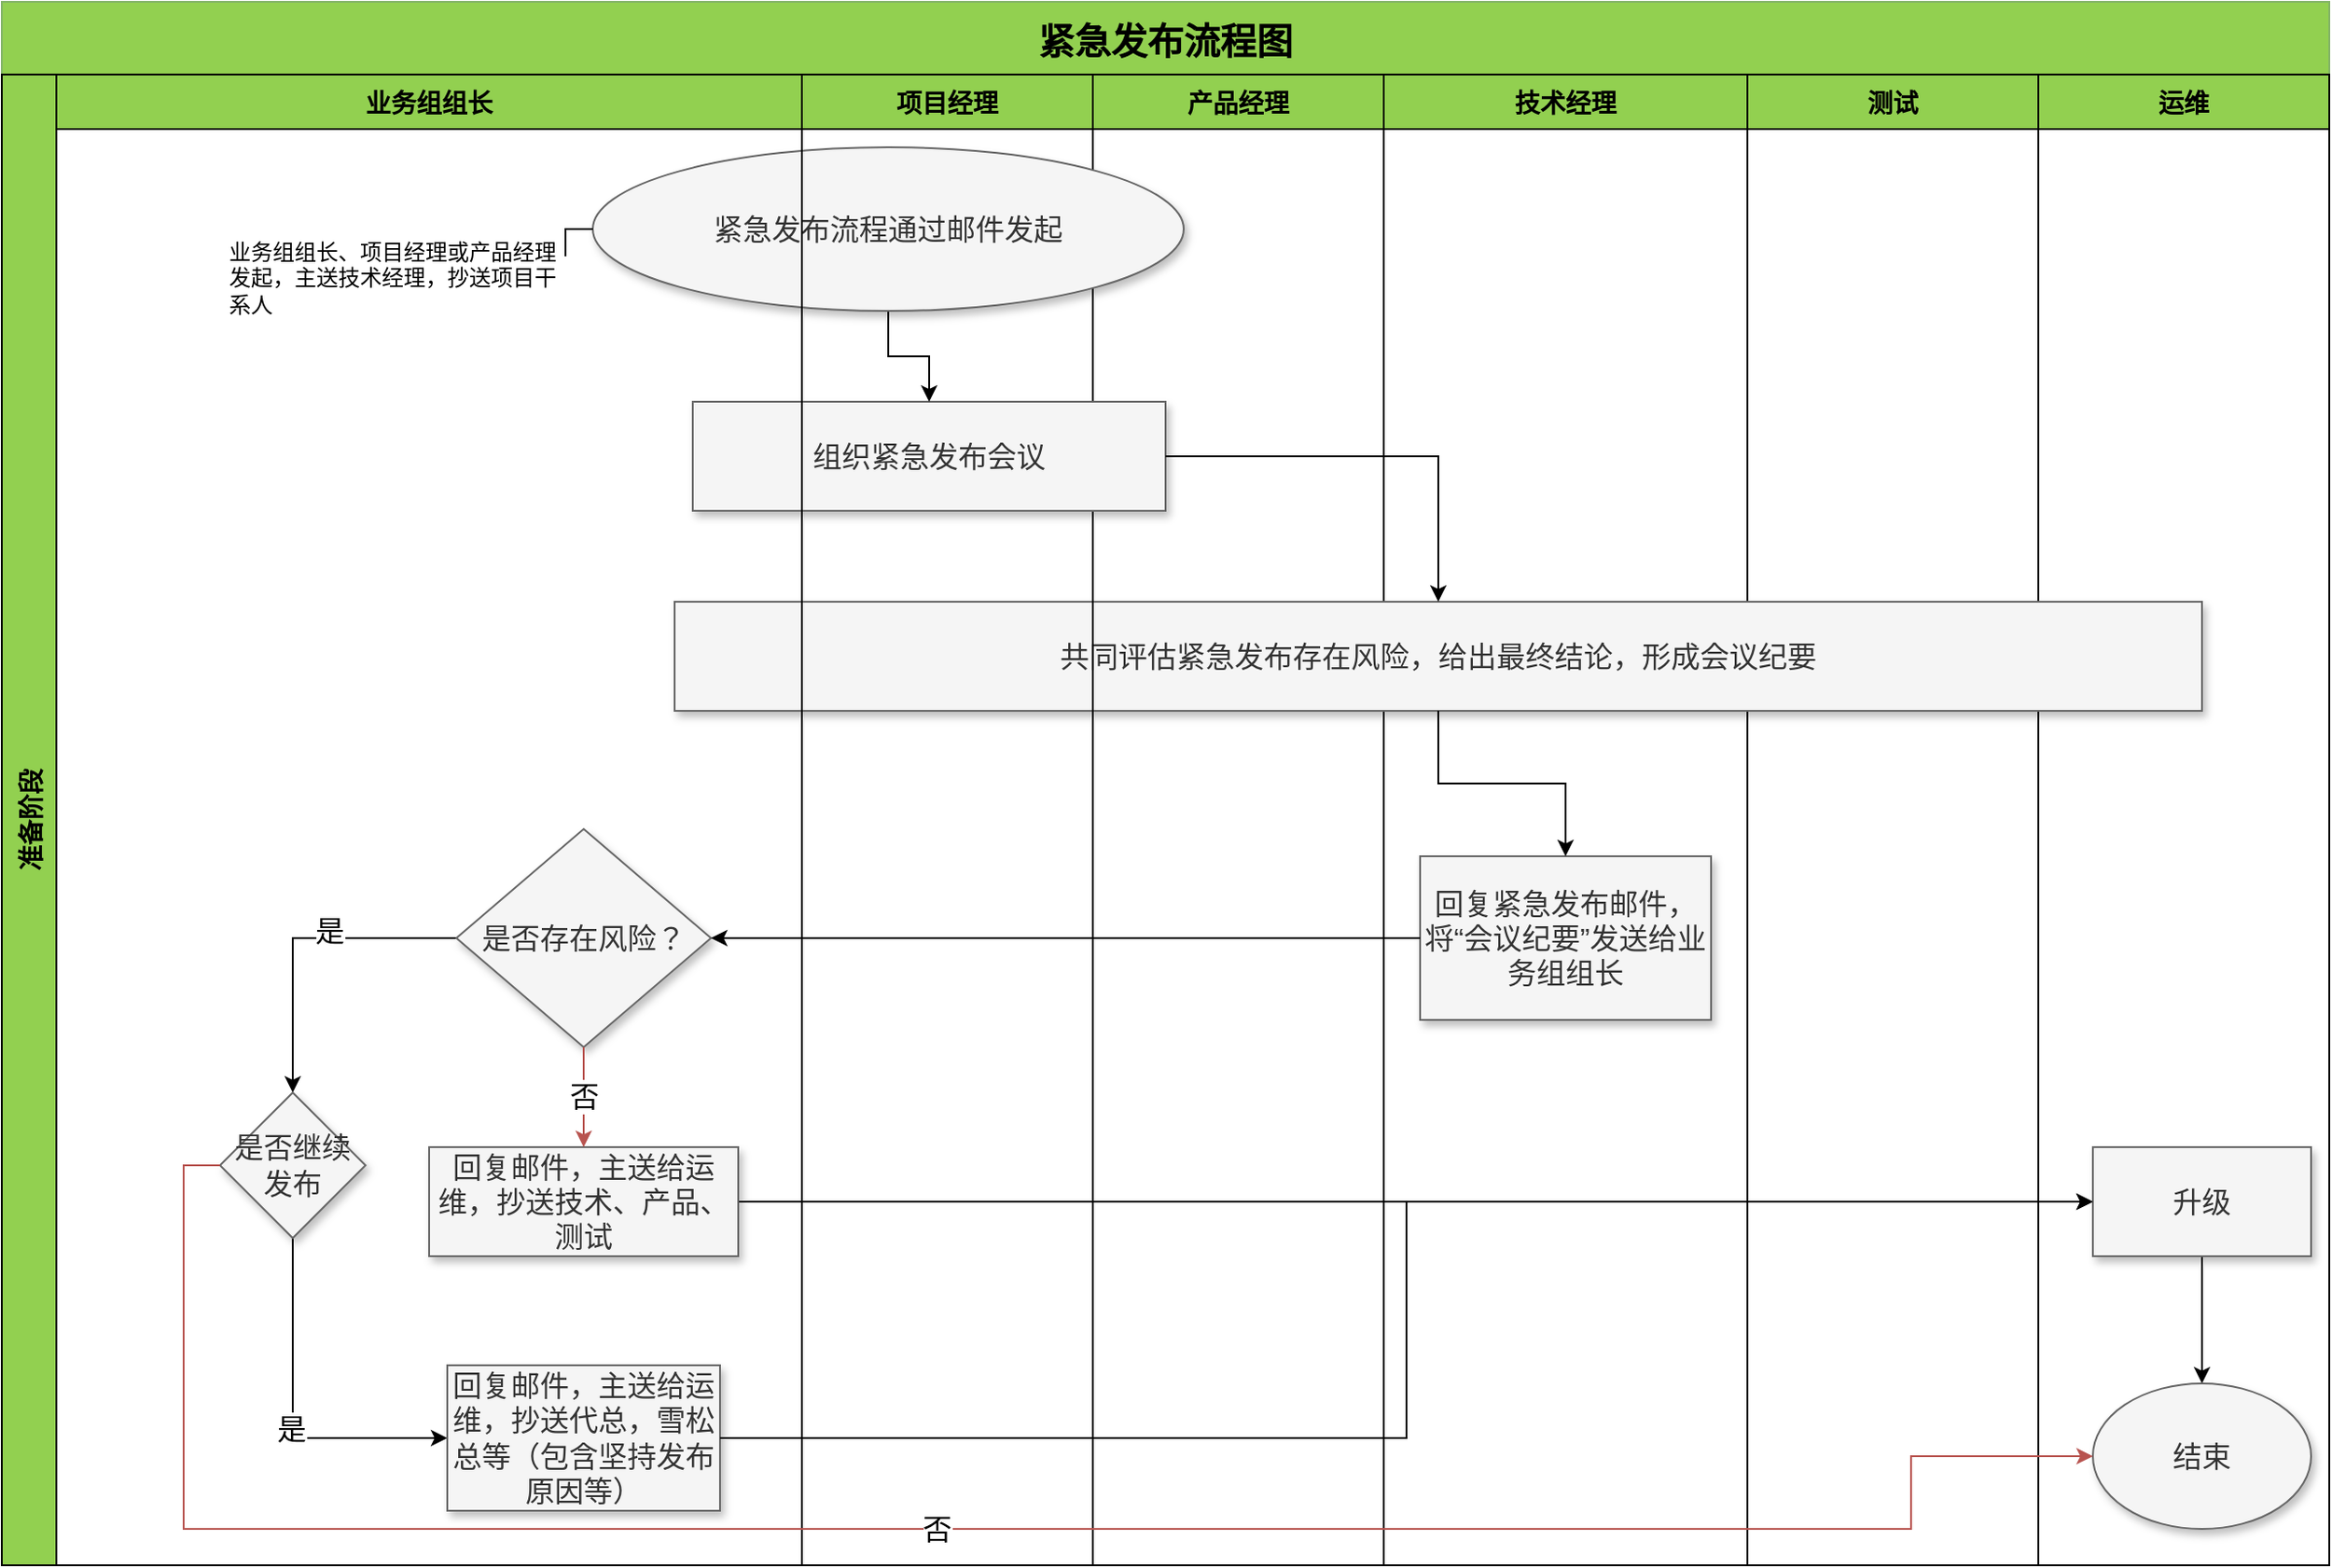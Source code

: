 <mxfile version="22.1.16" type="github">
  <diagram id="Nbi2OOFG4A7icGLgDpQb" name="第 1 页">
    <mxGraphModel dx="2261" dy="795" grid="1" gridSize="10" guides="1" tooltips="1" connect="1" arrows="1" fold="1" page="1" pageScale="1" pageWidth="827" pageHeight="1169" background="none" math="0" shadow="0">
      <root>
        <mxCell id="0" />
        <mxCell id="1" parent="0" />
        <mxCell id="kk27pRFW-uQP8ShshRhL-2" value="紧急发布流程图" style="swimlane;childLayout=stackLayout;resizeParent=1;resizeParentMax=0;horizontal=1;startSize=40;horizontalStack=0;fillColor=#92D050;strokeColor=#82b366;fontSize=20;spacingTop=4;spacingBottom=4;swimlaneFillColor=none;arcSize=15;perimeterSpacing=0;gradientColor=none;spacing=2;" parent="1" vertex="1">
          <mxGeometry x="-460" y="50" width="1280" height="860" as="geometry">
            <mxRectangle x="220" y="250" width="100" height="30" as="alternateBounds" />
          </mxGeometry>
        </mxCell>
        <mxCell id="kk27pRFW-uQP8ShshRhL-3" value="准备阶段" style="swimlane;startSize=30;horizontal=0;fillColor=#92D050;fontSize=14;" parent="kk27pRFW-uQP8ShshRhL-2" vertex="1">
          <mxGeometry y="40" width="1280" height="820" as="geometry" />
        </mxCell>
        <mxCell id="kk27pRFW-uQP8ShshRhL-10" value="技术经理" style="swimlane;fillColor=#92D050;fontSize=14;startSize=30;" parent="kk27pRFW-uQP8ShshRhL-3" vertex="1">
          <mxGeometry x="760" width="200" height="820" as="geometry" />
        </mxCell>
        <mxCell id="6HgpFGaJHipM8IOwZZrd-8" value="回复紧急发布邮件，将“会议纪要”发送给业务组组长" style="whiteSpace=wrap;html=1;fontSize=16;fillColor=#f5f5f5;strokeColor=#666666;fontColor=#333333;shadow=1;sketch=0;" parent="kk27pRFW-uQP8ShshRhL-10" vertex="1">
          <mxGeometry x="20" y="430" width="160" height="90" as="geometry" />
        </mxCell>
        <mxCell id="6HgpFGaJHipM8IOwZZrd-39" value="" style="edgeStyle=orthogonalEdgeStyle;rounded=0;orthogonalLoop=1;jettySize=auto;html=1;entryX=0;entryY=0.5;entryDx=0;entryDy=0;" parent="kk27pRFW-uQP8ShshRhL-10" source="6HgpFGaJHipM8IOwZZrd-11" target="6HgpFGaJHipM8IOwZZrd-38" edge="1">
          <mxGeometry relative="1" as="geometry">
            <Array as="points">
              <mxPoint x="200" y="620" />
              <mxPoint x="200" y="620" />
            </Array>
          </mxGeometry>
        </mxCell>
        <mxCell id="kk27pRFW-uQP8ShshRhL-18" value="测试" style="swimlane;fillColor=#92D050;fontSize=14;startSize=30;" parent="kk27pRFW-uQP8ShshRhL-3" vertex="1">
          <mxGeometry x="960" width="160" height="820" as="geometry" />
        </mxCell>
        <mxCell id="kk27pRFW-uQP8ShshRhL-19" value="运维" style="swimlane;fillColor=#92D050;fontSize=14;startSize=30;" parent="kk27pRFW-uQP8ShshRhL-3" vertex="1">
          <mxGeometry x="1120" width="160" height="820" as="geometry" />
        </mxCell>
        <mxCell id="-bgV7D8pKsFsOyFbYpnK-2" value="" style="edgeStyle=orthogonalEdgeStyle;rounded=0;orthogonalLoop=1;jettySize=auto;html=1;" edge="1" parent="kk27pRFW-uQP8ShshRhL-19" source="6HgpFGaJHipM8IOwZZrd-38" target="-bgV7D8pKsFsOyFbYpnK-1">
          <mxGeometry relative="1" as="geometry" />
        </mxCell>
        <mxCell id="6HgpFGaJHipM8IOwZZrd-38" value="升级" style="whiteSpace=wrap;html=1;fontSize=16;fillColor=#f5f5f5;strokeColor=#666666;fontColor=#333333;shadow=1;sketch=0;" parent="kk27pRFW-uQP8ShshRhL-19" vertex="1">
          <mxGeometry x="30" y="590" width="120" height="60" as="geometry" />
        </mxCell>
        <mxCell id="-bgV7D8pKsFsOyFbYpnK-1" value="结束" style="ellipse;whiteSpace=wrap;html=1;fontSize=16;fillColor=#f5f5f5;strokeColor=#666666;fontColor=#333333;shadow=1;sketch=0;" vertex="1" parent="kk27pRFW-uQP8ShshRhL-19">
          <mxGeometry x="30" y="720" width="120" height="80" as="geometry" />
        </mxCell>
        <mxCell id="OawIMf_CP--zUOg47wnV-11" value="产品经理" style="swimlane;fillColor=#92D050;fontSize=14;startSize=30;" parent="kk27pRFW-uQP8ShshRhL-3" vertex="1">
          <mxGeometry x="600" width="160" height="820" as="geometry" />
        </mxCell>
        <mxCell id="6HgpFGaJHipM8IOwZZrd-4" value="共同评估紧急发布存在风险，给出最终结论，形成会议纪要" style="whiteSpace=wrap;html=1;fontSize=16;fillColor=#f5f5f5;strokeColor=#666666;fontColor=#333333;shadow=1;sketch=0;" parent="OawIMf_CP--zUOg47wnV-11" vertex="1">
          <mxGeometry x="-230" y="290" width="840" height="60" as="geometry" />
        </mxCell>
        <mxCell id="OawIMf_CP--zUOg47wnV-10" value="项目经理" style="swimlane;fillColor=#92D050;fontSize=14;startSize=30;" parent="kk27pRFW-uQP8ShshRhL-3" vertex="1">
          <mxGeometry x="440" width="160" height="820" as="geometry" />
        </mxCell>
        <mxCell id="6HgpFGaJHipM8IOwZZrd-2" value="组织紧急发布会议" style="whiteSpace=wrap;html=1;fillColor=#f5f5f5;strokeColor=#666666;fontColor=#333333;shadow=1;sketch=0;fontSize=16;" parent="OawIMf_CP--zUOg47wnV-10" vertex="1">
          <mxGeometry x="-60" y="180" width="260" height="60" as="geometry" />
        </mxCell>
        <mxCell id="6HgpFGaJHipM8IOwZZrd-3" value="" style="edgeStyle=orthogonalEdgeStyle;rounded=0;orthogonalLoop=1;jettySize=auto;html=1;" parent="OawIMf_CP--zUOg47wnV-10" source="6HgpFGaJHipM8IOwZZrd-1" target="6HgpFGaJHipM8IOwZZrd-2" edge="1">
          <mxGeometry relative="1" as="geometry" />
        </mxCell>
        <mxCell id="6HgpFGaJHipM8IOwZZrd-1" value="&lt;font face=&quot;Microsoft YaHei-2&quot;&gt;&lt;span style=&quot;font-size: 16px;&quot;&gt;紧急发布流程通过邮件发起&lt;/span&gt;&lt;/font&gt;" style="ellipse;whiteSpace=wrap;html=1;shadow=1;sketch=0;fillColor=#f5f5f5;fontColor=#333333;strokeColor=#666666;" parent="OawIMf_CP--zUOg47wnV-10" vertex="1">
          <mxGeometry x="-115" y="40" width="325" height="90" as="geometry" />
        </mxCell>
        <mxCell id="OawIMf_CP--zUOg47wnV-14" value="业务组组长" style="swimlane;startSize=30;fillColor=#92D050;fontSize=14;" parent="kk27pRFW-uQP8ShshRhL-3" vertex="1">
          <mxGeometry x="30" width="410" height="820" as="geometry" />
        </mxCell>
        <mxCell id="6HgpFGaJHipM8IOwZZrd-11" value="回复邮件，主送给运维，抄送技术、产品、测试" style="whiteSpace=wrap;html=1;fontSize=16;fillColor=#f5f5f5;strokeColor=#666666;fontColor=#333333;shadow=1;sketch=0;" parent="OawIMf_CP--zUOg47wnV-14" vertex="1">
          <mxGeometry x="205" y="590" width="170" height="60" as="geometry" />
        </mxCell>
        <mxCell id="6HgpFGaJHipM8IOwZZrd-50" style="edgeStyle=orthogonalEdgeStyle;rounded=0;orthogonalLoop=1;jettySize=auto;html=1;exitX=0;exitY=0.5;exitDx=0;exitDy=0;entryX=0.5;entryY=0;entryDx=0;entryDy=0;" parent="OawIMf_CP--zUOg47wnV-14" source="6HgpFGaJHipM8IOwZZrd-17" target="6HgpFGaJHipM8IOwZZrd-28" edge="1">
          <mxGeometry relative="1" as="geometry" />
        </mxCell>
        <mxCell id="6HgpFGaJHipM8IOwZZrd-51" value="是" style="edgeLabel;html=1;align=center;verticalAlign=middle;resizable=0;points=[];fontSize=16;" parent="6HgpFGaJHipM8IOwZZrd-50" vertex="1" connectable="0">
          <mxGeometry x="-0.172" y="-2" relative="1" as="geometry">
            <mxPoint x="2" y="-2" as="offset" />
          </mxGeometry>
        </mxCell>
        <mxCell id="6HgpFGaJHipM8IOwZZrd-17" value="是否存在风险？" style="rhombus;whiteSpace=wrap;html=1;fontSize=16;fillColor=#f5f5f5;strokeColor=#666666;fontColor=#333333;shadow=1;sketch=0;" parent="OawIMf_CP--zUOg47wnV-14" vertex="1">
          <mxGeometry x="220" y="415" width="140" height="120" as="geometry" />
        </mxCell>
        <mxCell id="6HgpFGaJHipM8IOwZZrd-21" style="edgeStyle=orthogonalEdgeStyle;rounded=0;orthogonalLoop=1;jettySize=auto;html=1;exitX=0.5;exitY=1;exitDx=0;exitDy=0;entryX=0.5;entryY=0;entryDx=0;entryDy=0;fillColor=#f8cecc;strokeColor=#b85450;" parent="OawIMf_CP--zUOg47wnV-14" source="6HgpFGaJHipM8IOwZZrd-17" target="6HgpFGaJHipM8IOwZZrd-11" edge="1">
          <mxGeometry relative="1" as="geometry">
            <mxPoint x="290" y="570" as="targetPoint" />
          </mxGeometry>
        </mxCell>
        <mxCell id="6HgpFGaJHipM8IOwZZrd-22" value="&lt;font style=&quot;font-size: 16px;&quot;&gt;否&lt;/font&gt;" style="edgeLabel;html=1;align=center;verticalAlign=middle;resizable=0;points=[];" parent="6HgpFGaJHipM8IOwZZrd-21" vertex="1" connectable="0">
          <mxGeometry x="-0.05" relative="1" as="geometry">
            <mxPoint y="1" as="offset" />
          </mxGeometry>
        </mxCell>
        <mxCell id="6HgpFGaJHipM8IOwZZrd-31" value="" style="edgeStyle=orthogonalEdgeStyle;rounded=0;orthogonalLoop=1;jettySize=auto;html=1;entryX=0;entryY=0.5;entryDx=0;entryDy=0;fontSize=16;" parent="OawIMf_CP--zUOg47wnV-14" source="6HgpFGaJHipM8IOwZZrd-28" target="6HgpFGaJHipM8IOwZZrd-36" edge="1">
          <mxGeometry relative="1" as="geometry">
            <mxPoint x="130" y="730" as="targetPoint" />
            <Array as="points">
              <mxPoint x="130" y="750" />
            </Array>
          </mxGeometry>
        </mxCell>
        <mxCell id="6HgpFGaJHipM8IOwZZrd-55" value="是" style="edgeLabel;html=1;align=center;verticalAlign=middle;resizable=0;points=[];fontSize=16;" parent="6HgpFGaJHipM8IOwZZrd-31" vertex="1" connectable="0">
          <mxGeometry x="0.07" y="-1" relative="1" as="geometry">
            <mxPoint as="offset" />
          </mxGeometry>
        </mxCell>
        <mxCell id="6HgpFGaJHipM8IOwZZrd-28" value="是否继续发布" style="rhombus;whiteSpace=wrap;html=1;fontSize=16;fillColor=#f5f5f5;strokeColor=#666666;fontColor=#333333;shadow=1;sketch=0;" parent="OawIMf_CP--zUOg47wnV-14" vertex="1">
          <mxGeometry x="90" y="560" width="80" height="80" as="geometry" />
        </mxCell>
        <mxCell id="6HgpFGaJHipM8IOwZZrd-36" value="回复邮件，主送给运维，抄送代总，雪松总等（包含坚持发布原因等）" style="whiteSpace=wrap;html=1;fontSize=16;fillColor=#f5f5f5;strokeColor=#666666;fontColor=#333333;shadow=1;sketch=0;" parent="OawIMf_CP--zUOg47wnV-14" vertex="1">
          <mxGeometry x="215" y="710" width="150" height="80" as="geometry" />
        </mxCell>
        <mxCell id="-bgV7D8pKsFsOyFbYpnK-6" value="&lt;h1&gt;&lt;br&gt;&lt;/h1&gt;&lt;div&gt;业务组组长、项目经理或产品经理发起，主送技术经理，抄送项目干系人&lt;/div&gt;" style="text;html=1;strokeColor=none;fillColor=none;spacing=5;spacingTop=-20;whiteSpace=wrap;overflow=hidden;rounded=0;" vertex="1" parent="OawIMf_CP--zUOg47wnV-14">
          <mxGeometry x="90" y="40" width="190" height="120" as="geometry" />
        </mxCell>
        <mxCell id="6HgpFGaJHipM8IOwZZrd-5" value="" style="edgeStyle=orthogonalEdgeStyle;rounded=0;orthogonalLoop=1;jettySize=auto;html=1;" parent="kk27pRFW-uQP8ShshRhL-3" source="6HgpFGaJHipM8IOwZZrd-2" target="6HgpFGaJHipM8IOwZZrd-4" edge="1">
          <mxGeometry relative="1" as="geometry">
            <Array as="points">
              <mxPoint x="790" y="210" />
            </Array>
          </mxGeometry>
        </mxCell>
        <mxCell id="6HgpFGaJHipM8IOwZZrd-7" value="" style="edgeStyle=orthogonalEdgeStyle;rounded=0;orthogonalLoop=1;jettySize=auto;html=1;entryX=0.5;entryY=0;entryDx=0;entryDy=0;" parent="kk27pRFW-uQP8ShshRhL-3" source="6HgpFGaJHipM8IOwZZrd-4" target="6HgpFGaJHipM8IOwZZrd-8" edge="1">
          <mxGeometry relative="1" as="geometry">
            <mxPoint x="780" y="420" as="targetPoint" />
          </mxGeometry>
        </mxCell>
        <mxCell id="6HgpFGaJHipM8IOwZZrd-18" value="" style="edgeStyle=orthogonalEdgeStyle;rounded=0;orthogonalLoop=1;jettySize=auto;html=1;" parent="kk27pRFW-uQP8ShshRhL-3" source="6HgpFGaJHipM8IOwZZrd-8" target="6HgpFGaJHipM8IOwZZrd-17" edge="1">
          <mxGeometry relative="1" as="geometry" />
        </mxCell>
        <mxCell id="6HgpFGaJHipM8IOwZZrd-40" style="edgeStyle=orthogonalEdgeStyle;rounded=0;orthogonalLoop=1;jettySize=auto;html=1;exitX=1;exitY=0.5;exitDx=0;exitDy=0;entryX=0;entryY=0.5;entryDx=0;entryDy=0;" parent="kk27pRFW-uQP8ShshRhL-3" source="6HgpFGaJHipM8IOwZZrd-36" target="6HgpFGaJHipM8IOwZZrd-38" edge="1">
          <mxGeometry relative="1" as="geometry" />
        </mxCell>
        <mxCell id="-bgV7D8pKsFsOyFbYpnK-7" style="edgeStyle=orthogonalEdgeStyle;rounded=0;orthogonalLoop=1;jettySize=auto;html=1;exitX=0;exitY=0.5;exitDx=0;exitDy=0;entryX=1;entryY=0.5;entryDx=0;entryDy=0;endArrow=none;endFill=0;" edge="1" parent="kk27pRFW-uQP8ShshRhL-3" source="6HgpFGaJHipM8IOwZZrd-1" target="-bgV7D8pKsFsOyFbYpnK-6">
          <mxGeometry relative="1" as="geometry" />
        </mxCell>
        <mxCell id="6HgpFGaJHipM8IOwZZrd-35" style="edgeStyle=orthogonalEdgeStyle;rounded=0;orthogonalLoop=1;jettySize=auto;html=1;exitX=0;exitY=0.5;exitDx=0;exitDy=0;entryX=0;entryY=0.5;entryDx=0;entryDy=0;fillColor=#f8cecc;strokeColor=#b85450;" parent="kk27pRFW-uQP8ShshRhL-3" source="6HgpFGaJHipM8IOwZZrd-28" target="-bgV7D8pKsFsOyFbYpnK-1" edge="1">
          <mxGeometry relative="1" as="geometry">
            <mxPoint x="800" y="760" as="targetPoint" />
            <Array as="points">
              <mxPoint x="100" y="600" />
              <mxPoint x="100" y="800" />
              <mxPoint x="1050" y="800" />
              <mxPoint x="1050" y="760" />
            </Array>
          </mxGeometry>
        </mxCell>
        <mxCell id="6HgpFGaJHipM8IOwZZrd-52" value="否" style="edgeLabel;html=1;align=center;verticalAlign=middle;resizable=0;points=[];fontSize=16;" parent="6HgpFGaJHipM8IOwZZrd-35" vertex="1" connectable="0">
          <mxGeometry x="-0.032" relative="1" as="geometry">
            <mxPoint as="offset" />
          </mxGeometry>
        </mxCell>
      </root>
    </mxGraphModel>
  </diagram>
</mxfile>
